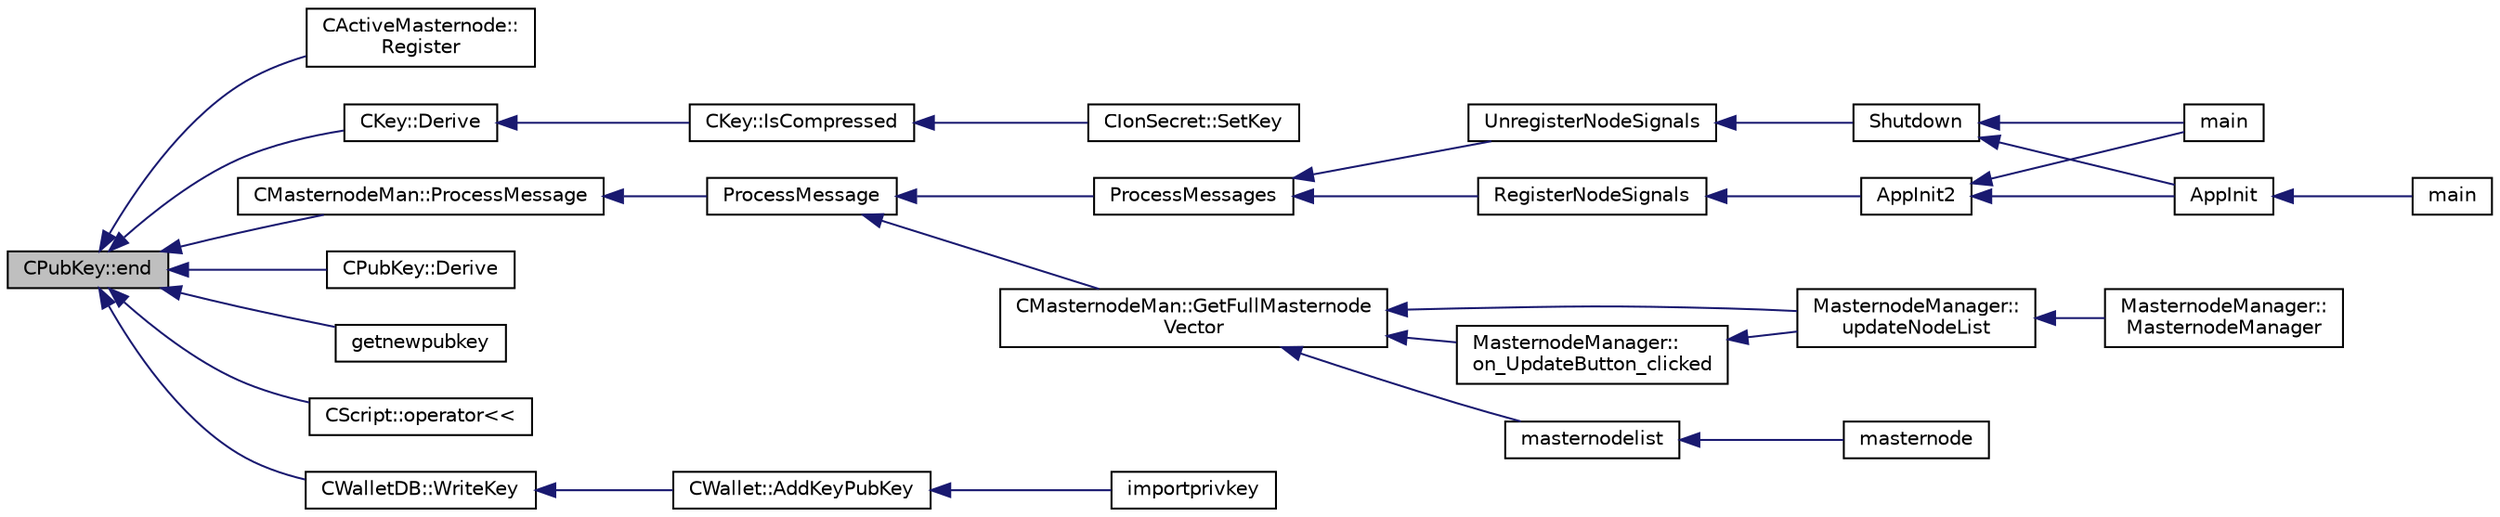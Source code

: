 digraph "CPubKey::end"
{
  edge [fontname="Helvetica",fontsize="10",labelfontname="Helvetica",labelfontsize="10"];
  node [fontname="Helvetica",fontsize="10",shape=record];
  rankdir="LR";
  Node366 [label="CPubKey::end",height=0.2,width=0.4,color="black", fillcolor="grey75", style="filled", fontcolor="black"];
  Node366 -> Node367 [dir="back",color="midnightblue",fontsize="10",style="solid",fontname="Helvetica"];
  Node367 [label="CActiveMasternode::\lRegister",height=0.2,width=0.4,color="black", fillcolor="white", style="filled",URL="$d9/d29/class_c_active_masternode.html#a1fd28a721112cda22fe2f9e1045cf397",tooltip="Register any Masternode. "];
  Node366 -> Node368 [dir="back",color="midnightblue",fontsize="10",style="solid",fontname="Helvetica"];
  Node368 [label="CKey::Derive",height=0.2,width=0.4,color="black", fillcolor="white", style="filled",URL="$d2/d63/class_c_key.html#a5166e6f49c17c3ad47ac0fa89305307b"];
  Node368 -> Node369 [dir="back",color="midnightblue",fontsize="10",style="solid",fontname="Helvetica"];
  Node369 [label="CKey::IsCompressed",height=0.2,width=0.4,color="black", fillcolor="white", style="filled",URL="$d2/d63/class_c_key.html#a96b017433a65335775cf3807d73f85ce"];
  Node369 -> Node370 [dir="back",color="midnightblue",fontsize="10",style="solid",fontname="Helvetica"];
  Node370 [label="CIonSecret::SetKey",height=0.2,width=0.4,color="black", fillcolor="white", style="filled",URL="$d3/d88/class_c_ion_secret.html#af28cc32f79cc793418e810e8ae12e25e"];
  Node366 -> Node371 [dir="back",color="midnightblue",fontsize="10",style="solid",fontname="Helvetica"];
  Node371 [label="CMasternodeMan::ProcessMessage",height=0.2,width=0.4,color="black", fillcolor="white", style="filled",URL="$dc/d6b/class_c_masternode_man.html#ae3e5d263cebdcd932eca49caeadce9aa"];
  Node371 -> Node372 [dir="back",color="midnightblue",fontsize="10",style="solid",fontname="Helvetica"];
  Node372 [label="ProcessMessage",height=0.2,width=0.4,color="black", fillcolor="white", style="filled",URL="$df/d0a/main_8cpp.html#a8ba92b1a4bce3c835e887a9073d17d8e"];
  Node372 -> Node373 [dir="back",color="midnightblue",fontsize="10",style="solid",fontname="Helvetica"];
  Node373 [label="ProcessMessages",height=0.2,width=0.4,color="black", fillcolor="white", style="filled",URL="$d4/dbf/main_8h.html#a196f9318f02448b85b28d612698934fd"];
  Node373 -> Node374 [dir="back",color="midnightblue",fontsize="10",style="solid",fontname="Helvetica"];
  Node374 [label="RegisterNodeSignals",height=0.2,width=0.4,color="black", fillcolor="white", style="filled",URL="$d4/dbf/main_8h.html#ab02615ff65f91d69f8d786ec900baa8a",tooltip="Register with a network node to receive its signals. "];
  Node374 -> Node375 [dir="back",color="midnightblue",fontsize="10",style="solid",fontname="Helvetica"];
  Node375 [label="AppInit2",height=0.2,width=0.4,color="black", fillcolor="white", style="filled",URL="$d8/dc0/init_8h.html#a1a4c1bfbf6ba1db77e988b89b9cadfd3",tooltip="Initialize ion. "];
  Node375 -> Node376 [dir="back",color="midnightblue",fontsize="10",style="solid",fontname="Helvetica"];
  Node376 [label="AppInit",height=0.2,width=0.4,color="black", fillcolor="white", style="filled",URL="$d4/d35/iond_8cpp.html#ac59316b767e6984e1285f0531275286b"];
  Node376 -> Node377 [dir="back",color="midnightblue",fontsize="10",style="solid",fontname="Helvetica"];
  Node377 [label="main",height=0.2,width=0.4,color="black", fillcolor="white", style="filled",URL="$d4/d35/iond_8cpp.html#a0ddf1224851353fc92bfbff6f499fa97"];
  Node375 -> Node378 [dir="back",color="midnightblue",fontsize="10",style="solid",fontname="Helvetica"];
  Node378 [label="main",height=0.2,width=0.4,color="black", fillcolor="white", style="filled",URL="$d5/d2d/ion_8cpp.html#a0ddf1224851353fc92bfbff6f499fa97"];
  Node373 -> Node379 [dir="back",color="midnightblue",fontsize="10",style="solid",fontname="Helvetica"];
  Node379 [label="UnregisterNodeSignals",height=0.2,width=0.4,color="black", fillcolor="white", style="filled",URL="$d4/dbf/main_8h.html#a3ef0cc6e9d9d6435ee2a5569244d6ebd",tooltip="Unregister a network node. "];
  Node379 -> Node380 [dir="back",color="midnightblue",fontsize="10",style="solid",fontname="Helvetica"];
  Node380 [label="Shutdown",height=0.2,width=0.4,color="black", fillcolor="white", style="filled",URL="$d8/dc0/init_8h.html#ac5f038c2b480cf9ef5e19e3eba8dbaf9"];
  Node380 -> Node376 [dir="back",color="midnightblue",fontsize="10",style="solid",fontname="Helvetica"];
  Node380 -> Node378 [dir="back",color="midnightblue",fontsize="10",style="solid",fontname="Helvetica"];
  Node372 -> Node381 [dir="back",color="midnightblue",fontsize="10",style="solid",fontname="Helvetica"];
  Node381 [label="CMasternodeMan::GetFullMasternode\lVector",height=0.2,width=0.4,color="black", fillcolor="white", style="filled",URL="$dc/d6b/class_c_masternode_man.html#ab39e213a7601e1bef2eba1d5d63206f5"];
  Node381 -> Node382 [dir="back",color="midnightblue",fontsize="10",style="solid",fontname="Helvetica"];
  Node382 [label="MasternodeManager::\lupdateNodeList",height=0.2,width=0.4,color="black", fillcolor="white", style="filled",URL="$d9/d70/class_masternode_manager.html#a5485a8bd6ccf673027165cc1207dfae9"];
  Node382 -> Node383 [dir="back",color="midnightblue",fontsize="10",style="solid",fontname="Helvetica"];
  Node383 [label="MasternodeManager::\lMasternodeManager",height=0.2,width=0.4,color="black", fillcolor="white", style="filled",URL="$d9/d70/class_masternode_manager.html#ad18cb99065e056e6b791e2356de826bf"];
  Node381 -> Node384 [dir="back",color="midnightblue",fontsize="10",style="solid",fontname="Helvetica"];
  Node384 [label="MasternodeManager::\lon_UpdateButton_clicked",height=0.2,width=0.4,color="black", fillcolor="white", style="filled",URL="$d9/d70/class_masternode_manager.html#ae8d07b4d869e3eb09fe1be445eff0430"];
  Node384 -> Node382 [dir="back",color="midnightblue",fontsize="10",style="solid",fontname="Helvetica"];
  Node381 -> Node385 [dir="back",color="midnightblue",fontsize="10",style="solid",fontname="Helvetica"];
  Node385 [label="masternodelist",height=0.2,width=0.4,color="black", fillcolor="white", style="filled",URL="$d5/d6b/rpcstashedsend_8cpp.html#a3a7ed7e37f21eb2912afc6e776f7236c"];
  Node385 -> Node386 [dir="back",color="midnightblue",fontsize="10",style="solid",fontname="Helvetica"];
  Node386 [label="masternode",height=0.2,width=0.4,color="black", fillcolor="white", style="filled",URL="$d5/d6b/rpcstashedsend_8cpp.html#a30609e443aeb47c29ed0878d16b1b5e1"];
  Node366 -> Node387 [dir="back",color="midnightblue",fontsize="10",style="solid",fontname="Helvetica"];
  Node387 [label="CPubKey::Derive",height=0.2,width=0.4,color="black", fillcolor="white", style="filled",URL="$da/d4e/class_c_pub_key.html#a6e70269c1be731ace2fce8bfba9a0c36"];
  Node366 -> Node388 [dir="back",color="midnightblue",fontsize="10",style="solid",fontname="Helvetica"];
  Node388 [label="getnewpubkey",height=0.2,width=0.4,color="black", fillcolor="white", style="filled",URL="$df/d1d/rpcwallet_8cpp.html#a3f3bb4d519074126a20dd609a6886a72"];
  Node366 -> Node389 [dir="back",color="midnightblue",fontsize="10",style="solid",fontname="Helvetica"];
  Node389 [label="CScript::operator\<\<",height=0.2,width=0.4,color="black", fillcolor="white", style="filled",URL="$d9/d4b/class_c_script.html#a90ca62e4cd7e8c6e90a397f42d6b0564"];
  Node366 -> Node390 [dir="back",color="midnightblue",fontsize="10",style="solid",fontname="Helvetica"];
  Node390 [label="CWalletDB::WriteKey",height=0.2,width=0.4,color="black", fillcolor="white", style="filled",URL="$d4/d90/class_c_wallet_d_b.html#a7ebef5e0c7f604aa2159ba96d527e3a2"];
  Node390 -> Node391 [dir="back",color="midnightblue",fontsize="10",style="solid",fontname="Helvetica"];
  Node391 [label="CWallet::AddKeyPubKey",height=0.2,width=0.4,color="black", fillcolor="white", style="filled",URL="$d2/de5/class_c_wallet.html#a3240da36cd717146296969227a3e0bd5"];
  Node391 -> Node392 [dir="back",color="midnightblue",fontsize="10",style="solid",fontname="Helvetica"];
  Node392 [label="importprivkey",height=0.2,width=0.4,color="black", fillcolor="white", style="filled",URL="$dc/dbf/rpcdump_8cpp.html#a3a6fdb974fce01220a895393d444e981"];
}
